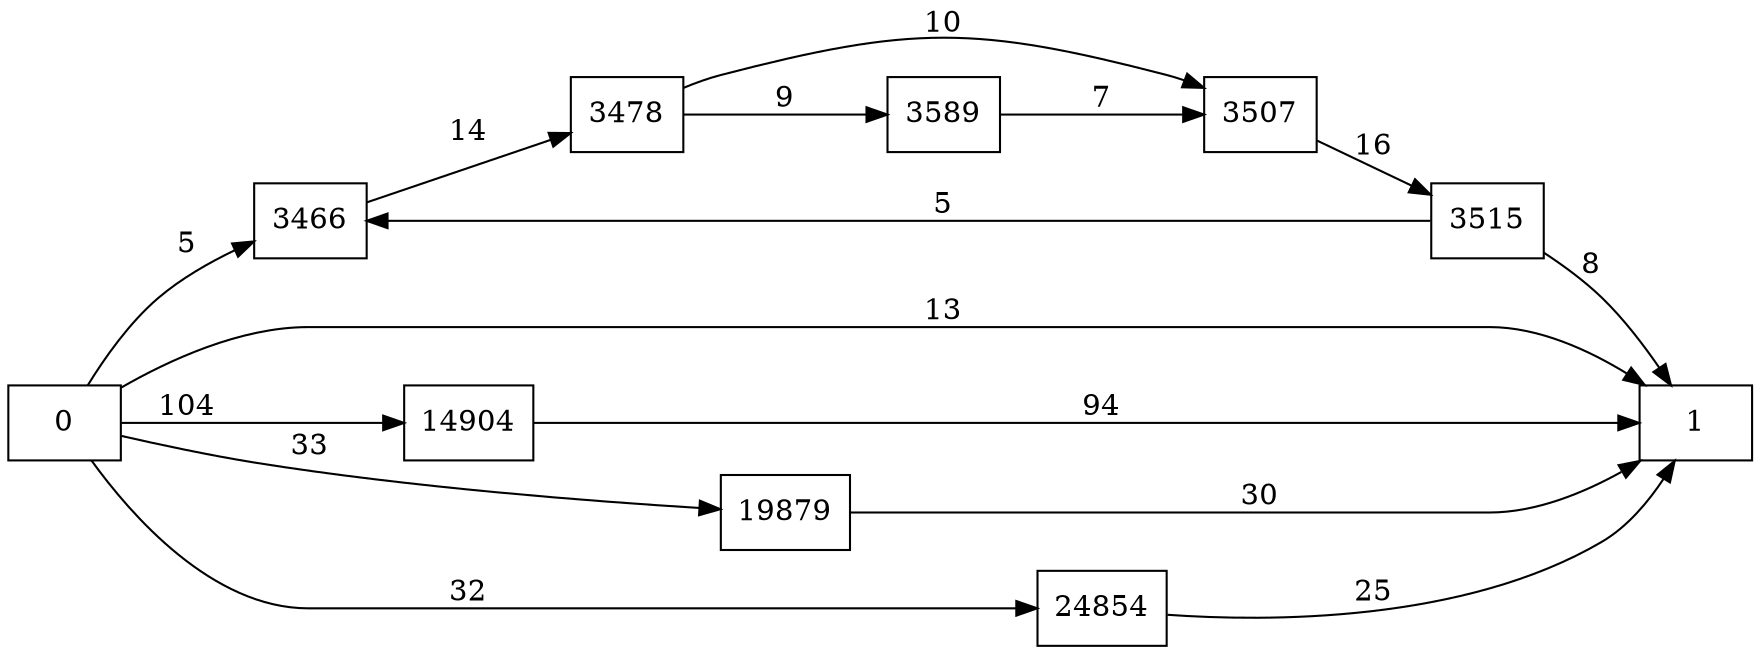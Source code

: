 digraph {
	graph [rankdir=LR]
	node [shape=rectangle]
	3466 -> 3478 [label=14]
	3478 -> 3507 [label=10]
	3478 -> 3589 [label=9]
	3507 -> 3515 [label=16]
	3515 -> 3466 [label=5]
	3515 -> 1 [label=8]
	3589 -> 3507 [label=7]
	14904 -> 1 [label=94]
	19879 -> 1 [label=30]
	24854 -> 1 [label=25]
	0 -> 3466 [label=5]
	0 -> 1 [label=13]
	0 -> 14904 [label=104]
	0 -> 19879 [label=33]
	0 -> 24854 [label=32]
}
